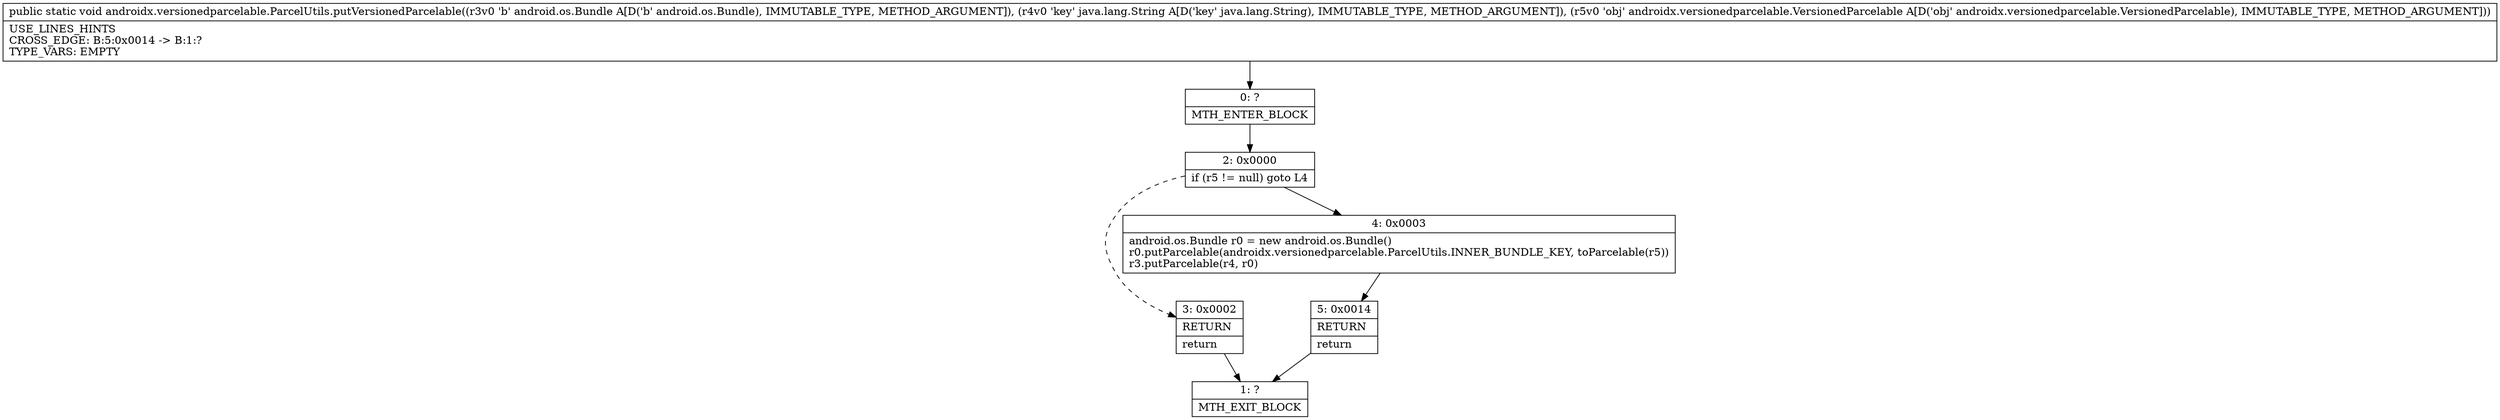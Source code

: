 digraph "CFG forandroidx.versionedparcelable.ParcelUtils.putVersionedParcelable(Landroid\/os\/Bundle;Ljava\/lang\/String;Landroidx\/versionedparcelable\/VersionedParcelable;)V" {
Node_0 [shape=record,label="{0\:\ ?|MTH_ENTER_BLOCK\l}"];
Node_2 [shape=record,label="{2\:\ 0x0000|if (r5 != null) goto L4\l}"];
Node_3 [shape=record,label="{3\:\ 0x0002|RETURN\l|return\l}"];
Node_1 [shape=record,label="{1\:\ ?|MTH_EXIT_BLOCK\l}"];
Node_4 [shape=record,label="{4\:\ 0x0003|android.os.Bundle r0 = new android.os.Bundle()\lr0.putParcelable(androidx.versionedparcelable.ParcelUtils.INNER_BUNDLE_KEY, toParcelable(r5))\lr3.putParcelable(r4, r0)\l}"];
Node_5 [shape=record,label="{5\:\ 0x0014|RETURN\l|return\l}"];
MethodNode[shape=record,label="{public static void androidx.versionedparcelable.ParcelUtils.putVersionedParcelable((r3v0 'b' android.os.Bundle A[D('b' android.os.Bundle), IMMUTABLE_TYPE, METHOD_ARGUMENT]), (r4v0 'key' java.lang.String A[D('key' java.lang.String), IMMUTABLE_TYPE, METHOD_ARGUMENT]), (r5v0 'obj' androidx.versionedparcelable.VersionedParcelable A[D('obj' androidx.versionedparcelable.VersionedParcelable), IMMUTABLE_TYPE, METHOD_ARGUMENT]))  | USE_LINES_HINTS\lCROSS_EDGE: B:5:0x0014 \-\> B:1:?\lTYPE_VARS: EMPTY\l}"];
MethodNode -> Node_0;Node_0 -> Node_2;
Node_2 -> Node_3[style=dashed];
Node_2 -> Node_4;
Node_3 -> Node_1;
Node_4 -> Node_5;
Node_5 -> Node_1;
}

